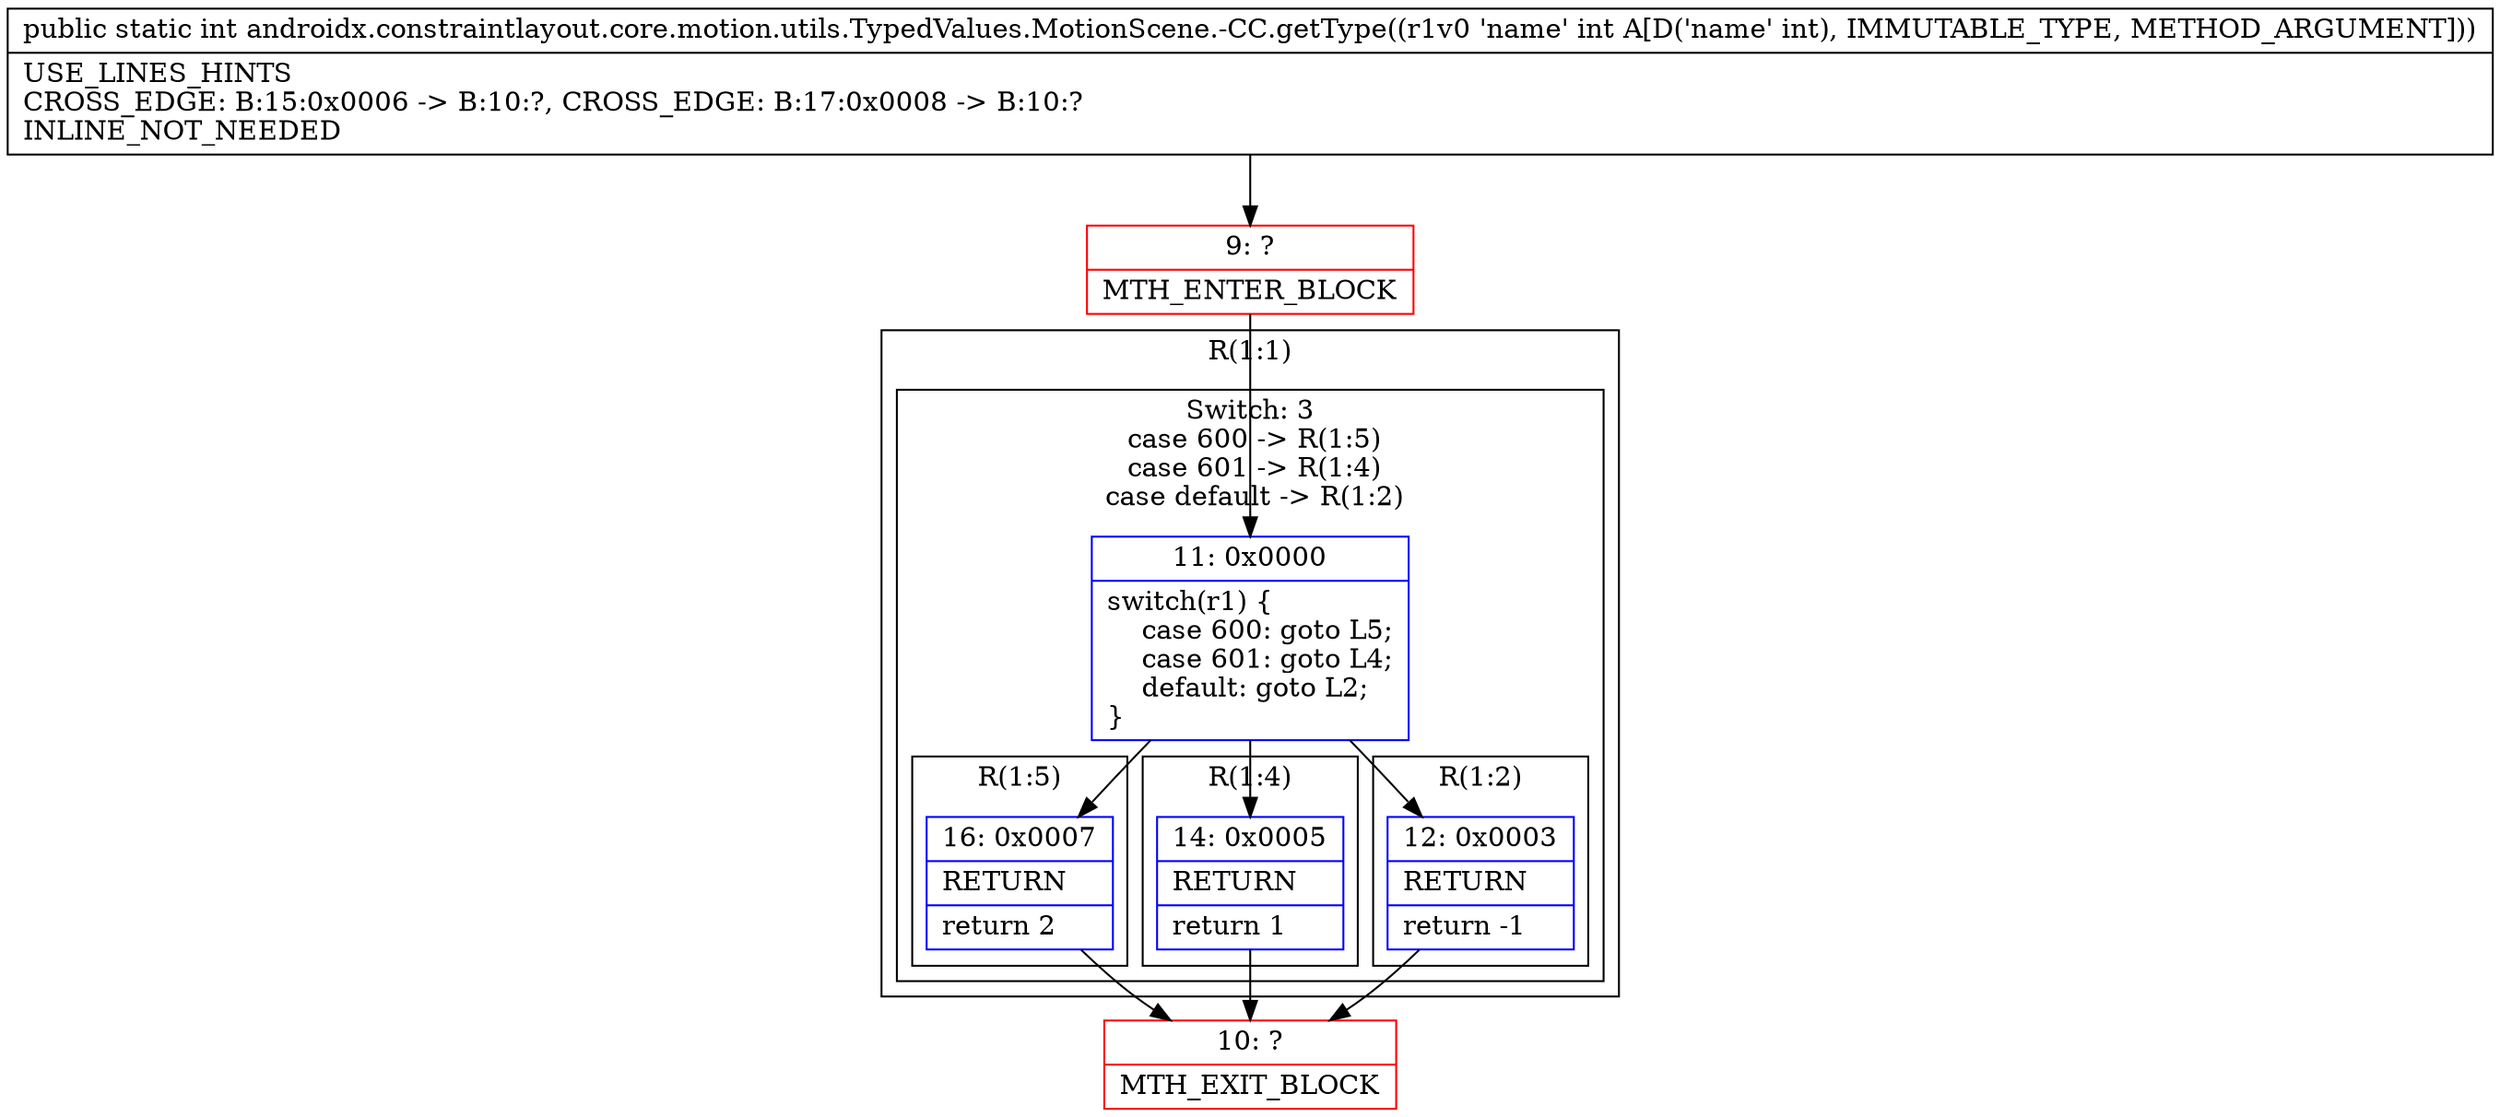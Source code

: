 digraph "CFG forandroidx.constraintlayout.core.motion.utils.TypedValues.MotionScene.\-CC.getType(I)I" {
subgraph cluster_Region_557971056 {
label = "R(1:1)";
node [shape=record,color=blue];
subgraph cluster_SwitchRegion_602480011 {
label = "Switch: 3
 case 600 -> R(1:5)
 case 601 -> R(1:4)
 case default -> R(1:2)";
node [shape=record,color=blue];
Node_11 [shape=record,label="{11\:\ 0x0000|switch(r1) \{\l    case 600: goto L5;\l    case 601: goto L4;\l    default: goto L2;\l\}\l}"];
subgraph cluster_Region_2123308502 {
label = "R(1:5)";
node [shape=record,color=blue];
Node_16 [shape=record,label="{16\:\ 0x0007|RETURN\l|return 2\l}"];
}
subgraph cluster_Region_1791779074 {
label = "R(1:4)";
node [shape=record,color=blue];
Node_14 [shape=record,label="{14\:\ 0x0005|RETURN\l|return 1\l}"];
}
subgraph cluster_Region_1150347357 {
label = "R(1:2)";
node [shape=record,color=blue];
Node_12 [shape=record,label="{12\:\ 0x0003|RETURN\l|return \-1\l}"];
}
}
}
Node_9 [shape=record,color=red,label="{9\:\ ?|MTH_ENTER_BLOCK\l}"];
Node_10 [shape=record,color=red,label="{10\:\ ?|MTH_EXIT_BLOCK\l}"];
MethodNode[shape=record,label="{public static int androidx.constraintlayout.core.motion.utils.TypedValues.MotionScene.\-CC.getType((r1v0 'name' int A[D('name' int), IMMUTABLE_TYPE, METHOD_ARGUMENT]))  | USE_LINES_HINTS\lCROSS_EDGE: B:15:0x0006 \-\> B:10:?, CROSS_EDGE: B:17:0x0008 \-\> B:10:?\lINLINE_NOT_NEEDED\l}"];
MethodNode -> Node_9;Node_11 -> Node_12;
Node_11 -> Node_14;
Node_11 -> Node_16;
Node_16 -> Node_10;
Node_14 -> Node_10;
Node_12 -> Node_10;
Node_9 -> Node_11;
}

